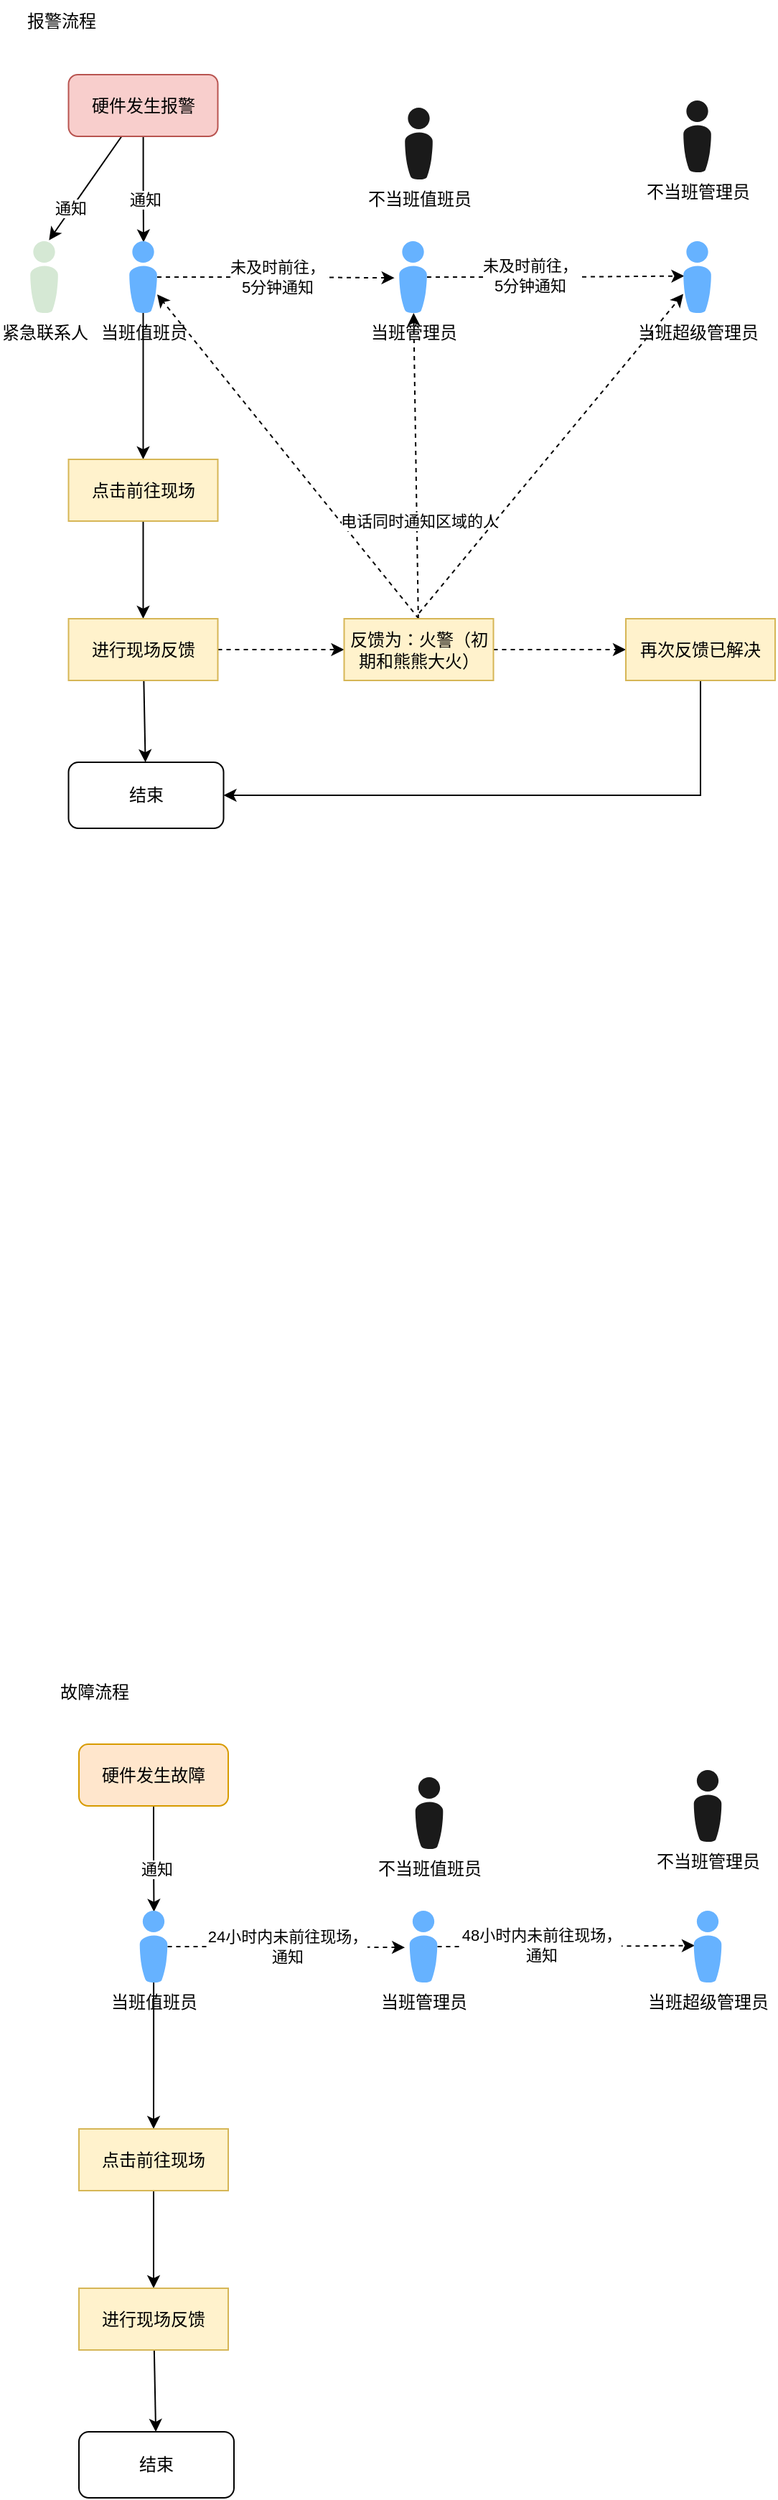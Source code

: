 <mxfile version="15.7.4" type="github">
  <diagram id="FcOq_Kxh3koTcYmeZbBO" name="Page-1">
    <mxGraphModel dx="1188" dy="641" grid="0" gridSize="10" guides="1" tooltips="1" connect="1" arrows="1" fold="1" page="1" pageScale="1" pageWidth="827" pageHeight="1169" math="0" shadow="0">
      <root>
        <mxCell id="0" />
        <mxCell id="1" parent="0" />
        <mxCell id="Ki6M1PpDBsG0U-rmGdPF-1" value="报警流程" style="text;html=1;strokeColor=none;fillColor=none;align=center;verticalAlign=middle;whiteSpace=wrap;rounded=0;" parent="1" vertex="1">
          <mxGeometry x="50" y="55" width="60" height="30" as="geometry" />
        </mxCell>
        <mxCell id="Ki6M1PpDBsG0U-rmGdPF-14" style="edgeStyle=orthogonalEdgeStyle;rounded=0;orthogonalLoop=1;jettySize=auto;html=1;entryX=0.513;entryY=0.016;entryDx=0;entryDy=0;entryPerimeter=0;" parent="1" source="Ki6M1PpDBsG0U-rmGdPF-2" target="Ki6M1PpDBsG0U-rmGdPF-17" edge="1">
          <mxGeometry relative="1" as="geometry">
            <mxPoint x="248.5" y="194" as="targetPoint" />
          </mxGeometry>
        </mxCell>
        <mxCell id="Ki6M1PpDBsG0U-rmGdPF-22" value="通知" style="edgeLabel;html=1;align=center;verticalAlign=middle;resizable=0;points=[];" parent="Ki6M1PpDBsG0U-rmGdPF-14" vertex="1" connectable="0">
          <mxGeometry x="0.185" y="1" relative="1" as="geometry">
            <mxPoint as="offset" />
          </mxGeometry>
        </mxCell>
        <mxCell id="Ki6M1PpDBsG0U-rmGdPF-46" style="edgeStyle=none;rounded=0;orthogonalLoop=1;jettySize=auto;html=1;entryX=0.675;entryY=-0.013;entryDx=0;entryDy=0;entryPerimeter=0;" parent="1" source="Ki6M1PpDBsG0U-rmGdPF-2" target="Ki6M1PpDBsG0U-rmGdPF-45" edge="1">
          <mxGeometry relative="1" as="geometry" />
        </mxCell>
        <mxCell id="Ki6M1PpDBsG0U-rmGdPF-47" value="通知" style="edgeLabel;html=1;align=center;verticalAlign=middle;resizable=0;points=[];" parent="Ki6M1PpDBsG0U-rmGdPF-46" vertex="1" connectable="0">
          <mxGeometry x="0.398" y="-1" relative="1" as="geometry">
            <mxPoint as="offset" />
          </mxGeometry>
        </mxCell>
        <mxCell id="Ki6M1PpDBsG0U-rmGdPF-2" value="硬件发生报警" style="rounded=1;whiteSpace=wrap;html=1;fillColor=#f8cecc;strokeColor=#b85450;" parent="1" vertex="1">
          <mxGeometry x="84.75" y="107" width="104" height="43" as="geometry" />
        </mxCell>
        <mxCell id="Ki6M1PpDBsG0U-rmGdPF-24" value="未及时前往，&lt;br&gt;5分钟通知" style="edgeStyle=orthogonalEdgeStyle;rounded=0;orthogonalLoop=1;jettySize=auto;html=1;entryX=-0.163;entryY=0.512;entryDx=0;entryDy=0;entryPerimeter=0;dashed=1;" parent="1" source="Ki6M1PpDBsG0U-rmGdPF-17" target="Ki6M1PpDBsG0U-rmGdPF-18" edge="1">
          <mxGeometry relative="1" as="geometry" />
        </mxCell>
        <mxCell id="Ki6M1PpDBsG0U-rmGdPF-28" style="edgeStyle=orthogonalEdgeStyle;rounded=0;orthogonalLoop=1;jettySize=auto;html=1;entryX=0.5;entryY=0;entryDx=0;entryDy=0;" parent="1" source="Ki6M1PpDBsG0U-rmGdPF-17" target="Ki6M1PpDBsG0U-rmGdPF-27" edge="1">
          <mxGeometry relative="1" as="geometry" />
        </mxCell>
        <mxCell id="Ki6M1PpDBsG0U-rmGdPF-17" value="当班值班员" style="verticalLabelPosition=bottom;sketch=0;html=1;fillColor=#66B2FF;strokeColor=none;verticalAlign=top;pointerEvents=1;align=center;shape=mxgraph.cisco_safe.people_places_things_icons.icon8;" parent="1" vertex="1">
          <mxGeometry x="127" y="223" width="19.5" height="50" as="geometry" />
        </mxCell>
        <mxCell id="Ki6M1PpDBsG0U-rmGdPF-25" style="edgeStyle=orthogonalEdgeStyle;rounded=0;orthogonalLoop=1;jettySize=auto;html=1;entryX=0.037;entryY=0.485;entryDx=0;entryDy=0;entryPerimeter=0;dashed=1;" parent="1" source="Ki6M1PpDBsG0U-rmGdPF-18" target="Ki6M1PpDBsG0U-rmGdPF-19" edge="1">
          <mxGeometry relative="1" as="geometry" />
        </mxCell>
        <mxCell id="Ki6M1PpDBsG0U-rmGdPF-26" value="未及时前往，&lt;br&gt;5分钟通知" style="edgeLabel;html=1;align=center;verticalAlign=middle;resizable=0;points=[];" parent="Ki6M1PpDBsG0U-rmGdPF-25" vertex="1" connectable="0">
          <mxGeometry x="-0.205" y="1" relative="1" as="geometry">
            <mxPoint as="offset" />
          </mxGeometry>
        </mxCell>
        <mxCell id="Ki6M1PpDBsG0U-rmGdPF-18" value="当班管理员" style="verticalLabelPosition=bottom;sketch=0;html=1;fillColor=#66B2FF;strokeColor=none;verticalAlign=top;pointerEvents=1;align=center;shape=mxgraph.cisco_safe.people_places_things_icons.icon8;" parent="1" vertex="1">
          <mxGeometry x="315" y="223" width="19.5" height="50" as="geometry" />
        </mxCell>
        <mxCell id="Ki6M1PpDBsG0U-rmGdPF-19" value="当班超级管理员" style="verticalLabelPosition=bottom;sketch=0;html=1;fillColor=#66B2FF;strokeColor=none;verticalAlign=top;pointerEvents=1;align=center;shape=mxgraph.cisco_safe.people_places_things_icons.icon8;" parent="1" vertex="1">
          <mxGeometry x="513" y="223" width="19.5" height="50" as="geometry" />
        </mxCell>
        <mxCell id="Ki6M1PpDBsG0U-rmGdPF-20" value="不当班值班员" style="verticalLabelPosition=bottom;sketch=0;html=1;fillColor=#1A1A1A;strokeColor=none;verticalAlign=top;pointerEvents=1;align=center;shape=mxgraph.cisco_safe.people_places_things_icons.icon8;" parent="1" vertex="1">
          <mxGeometry x="319" y="130" width="19.5" height="50" as="geometry" />
        </mxCell>
        <mxCell id="Ki6M1PpDBsG0U-rmGdPF-21" value="不当班管理员" style="verticalLabelPosition=bottom;sketch=0;html=1;fillColor=#1A1A1A;strokeColor=none;verticalAlign=top;pointerEvents=1;align=center;shape=mxgraph.cisco_safe.people_places_things_icons.icon8;" parent="1" vertex="1">
          <mxGeometry x="513" y="125" width="19.5" height="50" as="geometry" />
        </mxCell>
        <mxCell id="Ki6M1PpDBsG0U-rmGdPF-30" style="edgeStyle=orthogonalEdgeStyle;rounded=0;orthogonalLoop=1;jettySize=auto;html=1;entryX=0.5;entryY=0;entryDx=0;entryDy=0;" parent="1" source="Ki6M1PpDBsG0U-rmGdPF-27" target="Ki6M1PpDBsG0U-rmGdPF-29" edge="1">
          <mxGeometry relative="1" as="geometry" />
        </mxCell>
        <mxCell id="Ki6M1PpDBsG0U-rmGdPF-27" value="点击前往现场" style="rounded=0;whiteSpace=wrap;html=1;fillColor=#fff2cc;strokeColor=#d6b656;" parent="1" vertex="1">
          <mxGeometry x="84.75" y="375" width="104" height="43" as="geometry" />
        </mxCell>
        <mxCell id="Ki6M1PpDBsG0U-rmGdPF-32" style="edgeStyle=orthogonalEdgeStyle;rounded=0;orthogonalLoop=1;jettySize=auto;html=1;dashed=1;" parent="1" source="Ki6M1PpDBsG0U-rmGdPF-29" target="Ki6M1PpDBsG0U-rmGdPF-31" edge="1">
          <mxGeometry relative="1" as="geometry" />
        </mxCell>
        <mxCell id="Ki6M1PpDBsG0U-rmGdPF-44" style="edgeStyle=none;rounded=0;orthogonalLoop=1;jettySize=auto;html=1;" parent="1" source="Ki6M1PpDBsG0U-rmGdPF-29" target="Ki6M1PpDBsG0U-rmGdPF-43" edge="1">
          <mxGeometry relative="1" as="geometry" />
        </mxCell>
        <mxCell id="Ki6M1PpDBsG0U-rmGdPF-29" value="进行现场反馈" style="rounded=0;whiteSpace=wrap;html=1;fillColor=#fff2cc;strokeColor=#d6b656;" parent="1" vertex="1">
          <mxGeometry x="84.75" y="486" width="104" height="43" as="geometry" />
        </mxCell>
        <mxCell id="Ki6M1PpDBsG0U-rmGdPF-33" style="rounded=0;orthogonalLoop=1;jettySize=auto;html=1;dashed=1;exitX=0.5;exitY=0;exitDx=0;exitDy=0;" parent="1" source="Ki6M1PpDBsG0U-rmGdPF-31" target="Ki6M1PpDBsG0U-rmGdPF-17" edge="1">
          <mxGeometry relative="1" as="geometry">
            <mxPoint x="297.69" y="344.483" as="targetPoint" />
          </mxGeometry>
        </mxCell>
        <mxCell id="Ki6M1PpDBsG0U-rmGdPF-34" style="edgeStyle=none;rounded=0;orthogonalLoop=1;jettySize=auto;html=1;dashed=1;" parent="1" source="Ki6M1PpDBsG0U-rmGdPF-31" target="Ki6M1PpDBsG0U-rmGdPF-18" edge="1">
          <mxGeometry relative="1" as="geometry" />
        </mxCell>
        <mxCell id="Ki6M1PpDBsG0U-rmGdPF-36" value="电话同时通知区域的人" style="edgeLabel;html=1;align=center;verticalAlign=middle;resizable=0;points=[];" parent="Ki6M1PpDBsG0U-rmGdPF-34" vertex="1" connectable="0">
          <mxGeometry x="-0.358" y="-1" relative="1" as="geometry">
            <mxPoint as="offset" />
          </mxGeometry>
        </mxCell>
        <mxCell id="Ki6M1PpDBsG0U-rmGdPF-35" style="edgeStyle=none;rounded=0;orthogonalLoop=1;jettySize=auto;html=1;dashed=1;" parent="1" target="Ki6M1PpDBsG0U-rmGdPF-19" edge="1">
          <mxGeometry relative="1" as="geometry">
            <mxPoint x="329" y="482" as="sourcePoint" />
          </mxGeometry>
        </mxCell>
        <mxCell id="Ki6M1PpDBsG0U-rmGdPF-38" style="edgeStyle=none;rounded=0;orthogonalLoop=1;jettySize=auto;html=1;dashed=1;" parent="1" source="Ki6M1PpDBsG0U-rmGdPF-31" target="Ki6M1PpDBsG0U-rmGdPF-37" edge="1">
          <mxGeometry relative="1" as="geometry" />
        </mxCell>
        <mxCell id="Ki6M1PpDBsG0U-rmGdPF-31" value="反馈为：火警（初期和熊熊大火）" style="rounded=0;whiteSpace=wrap;html=1;fillColor=#fff2cc;strokeColor=#d6b656;" parent="1" vertex="1">
          <mxGeometry x="276.75" y="486" width="104" height="43" as="geometry" />
        </mxCell>
        <mxCell id="Ki6M1PpDBsG0U-rmGdPF-48" style="edgeStyle=orthogonalEdgeStyle;rounded=0;orthogonalLoop=1;jettySize=auto;html=1;entryX=1;entryY=0.5;entryDx=0;entryDy=0;" parent="1" source="Ki6M1PpDBsG0U-rmGdPF-37" target="Ki6M1PpDBsG0U-rmGdPF-43" edge="1">
          <mxGeometry relative="1" as="geometry">
            <Array as="points">
              <mxPoint x="525" y="609" />
            </Array>
          </mxGeometry>
        </mxCell>
        <mxCell id="Ki6M1PpDBsG0U-rmGdPF-37" value="再次反馈已解决" style="rounded=0;whiteSpace=wrap;html=1;fillColor=#fff2cc;strokeColor=#d6b656;" parent="1" vertex="1">
          <mxGeometry x="473" y="486" width="104" height="43" as="geometry" />
        </mxCell>
        <mxCell id="Ki6M1PpDBsG0U-rmGdPF-43" value="结束" style="rounded=1;whiteSpace=wrap;html=1;shadow=0;align=center;" parent="1" vertex="1">
          <mxGeometry x="84.75" y="586" width="108" height="46" as="geometry" />
        </mxCell>
        <mxCell id="Ki6M1PpDBsG0U-rmGdPF-45" value="紧急联系人" style="verticalLabelPosition=bottom;sketch=0;html=1;fillColor=#d5e8d4;strokeColor=#82b366;verticalAlign=top;pointerEvents=1;align=center;shape=mxgraph.cisco_safe.people_places_things_icons.icon8;" parent="1" vertex="1">
          <mxGeometry x="58" y="223" width="19.5" height="50" as="geometry" />
        </mxCell>
        <mxCell id="dy1Ufwkpf_I5T5uqhpLj-1" value="故障流程" style="text;html=1;strokeColor=none;fillColor=none;align=center;verticalAlign=middle;whiteSpace=wrap;rounded=0;" vertex="1" parent="1">
          <mxGeometry x="73" y="1219" width="60" height="30" as="geometry" />
        </mxCell>
        <mxCell id="dy1Ufwkpf_I5T5uqhpLj-2" style="edgeStyle=orthogonalEdgeStyle;rounded=0;orthogonalLoop=1;jettySize=auto;html=1;entryX=0.513;entryY=0.016;entryDx=0;entryDy=0;entryPerimeter=0;" edge="1" parent="1" source="dy1Ufwkpf_I5T5uqhpLj-6" target="dy1Ufwkpf_I5T5uqhpLj-9">
          <mxGeometry relative="1" as="geometry">
            <mxPoint x="255.75" y="1357" as="targetPoint" />
          </mxGeometry>
        </mxCell>
        <mxCell id="dy1Ufwkpf_I5T5uqhpLj-3" value="通知" style="edgeLabel;html=1;align=center;verticalAlign=middle;resizable=0;points=[];" vertex="1" connectable="0" parent="dy1Ufwkpf_I5T5uqhpLj-2">
          <mxGeometry x="0.185" y="1" relative="1" as="geometry">
            <mxPoint as="offset" />
          </mxGeometry>
        </mxCell>
        <mxCell id="dy1Ufwkpf_I5T5uqhpLj-6" value="硬件发生故障" style="rounded=1;whiteSpace=wrap;html=1;fillColor=#ffe6cc;strokeColor=#d79b00;" vertex="1" parent="1">
          <mxGeometry x="92" y="1270" width="104" height="43" as="geometry" />
        </mxCell>
        <mxCell id="dy1Ufwkpf_I5T5uqhpLj-7" value="24小时内未前往现场，&lt;br&gt;通知" style="edgeStyle=orthogonalEdgeStyle;rounded=0;orthogonalLoop=1;jettySize=auto;html=1;entryX=-0.163;entryY=0.512;entryDx=0;entryDy=0;entryPerimeter=0;dashed=1;" edge="1" parent="1" source="dy1Ufwkpf_I5T5uqhpLj-9" target="dy1Ufwkpf_I5T5uqhpLj-12">
          <mxGeometry relative="1" as="geometry" />
        </mxCell>
        <mxCell id="dy1Ufwkpf_I5T5uqhpLj-8" style="edgeStyle=orthogonalEdgeStyle;rounded=0;orthogonalLoop=1;jettySize=auto;html=1;entryX=0.5;entryY=0;entryDx=0;entryDy=0;" edge="1" parent="1" source="dy1Ufwkpf_I5T5uqhpLj-9" target="dy1Ufwkpf_I5T5uqhpLj-17">
          <mxGeometry relative="1" as="geometry" />
        </mxCell>
        <mxCell id="dy1Ufwkpf_I5T5uqhpLj-9" value="当班值班员" style="verticalLabelPosition=bottom;sketch=0;html=1;fillColor=#66B2FF;strokeColor=none;verticalAlign=top;pointerEvents=1;align=center;shape=mxgraph.cisco_safe.people_places_things_icons.icon8;" vertex="1" parent="1">
          <mxGeometry x="134.25" y="1386" width="19.5" height="50" as="geometry" />
        </mxCell>
        <mxCell id="dy1Ufwkpf_I5T5uqhpLj-10" style="edgeStyle=orthogonalEdgeStyle;rounded=0;orthogonalLoop=1;jettySize=auto;html=1;entryX=0.037;entryY=0.485;entryDx=0;entryDy=0;entryPerimeter=0;dashed=1;" edge="1" parent="1" source="dy1Ufwkpf_I5T5uqhpLj-12" target="dy1Ufwkpf_I5T5uqhpLj-13">
          <mxGeometry relative="1" as="geometry" />
        </mxCell>
        <mxCell id="dy1Ufwkpf_I5T5uqhpLj-11" value="48小时内未前往现场，&lt;br&gt;通知" style="edgeLabel;html=1;align=center;verticalAlign=middle;resizable=0;points=[];" vertex="1" connectable="0" parent="dy1Ufwkpf_I5T5uqhpLj-10">
          <mxGeometry x="-0.205" y="1" relative="1" as="geometry">
            <mxPoint as="offset" />
          </mxGeometry>
        </mxCell>
        <mxCell id="dy1Ufwkpf_I5T5uqhpLj-12" value="当班管理员" style="verticalLabelPosition=bottom;sketch=0;html=1;fillColor=#66B2FF;strokeColor=none;verticalAlign=top;pointerEvents=1;align=center;shape=mxgraph.cisco_safe.people_places_things_icons.icon8;" vertex="1" parent="1">
          <mxGeometry x="322.25" y="1386" width="19.5" height="50" as="geometry" />
        </mxCell>
        <mxCell id="dy1Ufwkpf_I5T5uqhpLj-13" value="当班超级管理员" style="verticalLabelPosition=bottom;sketch=0;html=1;fillColor=#66B2FF;strokeColor=none;verticalAlign=top;pointerEvents=1;align=center;shape=mxgraph.cisco_safe.people_places_things_icons.icon8;" vertex="1" parent="1">
          <mxGeometry x="520.25" y="1386" width="19.5" height="50" as="geometry" />
        </mxCell>
        <mxCell id="dy1Ufwkpf_I5T5uqhpLj-14" value="不当班值班员" style="verticalLabelPosition=bottom;sketch=0;html=1;fillColor=#1A1A1A;strokeColor=none;verticalAlign=top;pointerEvents=1;align=center;shape=mxgraph.cisco_safe.people_places_things_icons.icon8;" vertex="1" parent="1">
          <mxGeometry x="326.25" y="1293" width="19.5" height="50" as="geometry" />
        </mxCell>
        <mxCell id="dy1Ufwkpf_I5T5uqhpLj-15" value="不当班管理员" style="verticalLabelPosition=bottom;sketch=0;html=1;fillColor=#1A1A1A;strokeColor=none;verticalAlign=top;pointerEvents=1;align=center;shape=mxgraph.cisco_safe.people_places_things_icons.icon8;" vertex="1" parent="1">
          <mxGeometry x="520.25" y="1288" width="19.5" height="50" as="geometry" />
        </mxCell>
        <mxCell id="dy1Ufwkpf_I5T5uqhpLj-16" style="edgeStyle=orthogonalEdgeStyle;rounded=0;orthogonalLoop=1;jettySize=auto;html=1;entryX=0.5;entryY=0;entryDx=0;entryDy=0;" edge="1" parent="1" source="dy1Ufwkpf_I5T5uqhpLj-17" target="dy1Ufwkpf_I5T5uqhpLj-20">
          <mxGeometry relative="1" as="geometry" />
        </mxCell>
        <mxCell id="dy1Ufwkpf_I5T5uqhpLj-17" value="点击前往现场" style="rounded=0;whiteSpace=wrap;html=1;fillColor=#fff2cc;strokeColor=#d6b656;" vertex="1" parent="1">
          <mxGeometry x="92" y="1538" width="104" height="43" as="geometry" />
        </mxCell>
        <mxCell id="dy1Ufwkpf_I5T5uqhpLj-19" style="edgeStyle=none;rounded=0;orthogonalLoop=1;jettySize=auto;html=1;" edge="1" parent="1" source="dy1Ufwkpf_I5T5uqhpLj-20" target="dy1Ufwkpf_I5T5uqhpLj-29">
          <mxGeometry relative="1" as="geometry" />
        </mxCell>
        <mxCell id="dy1Ufwkpf_I5T5uqhpLj-20" value="进行现场反馈" style="rounded=0;whiteSpace=wrap;html=1;fillColor=#fff2cc;strokeColor=#d6b656;" vertex="1" parent="1">
          <mxGeometry x="92" y="1649" width="104" height="43" as="geometry" />
        </mxCell>
        <mxCell id="dy1Ufwkpf_I5T5uqhpLj-29" value="结束" style="rounded=1;whiteSpace=wrap;html=1;shadow=0;align=center;" vertex="1" parent="1">
          <mxGeometry x="92" y="1749" width="108" height="46" as="geometry" />
        </mxCell>
      </root>
    </mxGraphModel>
  </diagram>
</mxfile>
